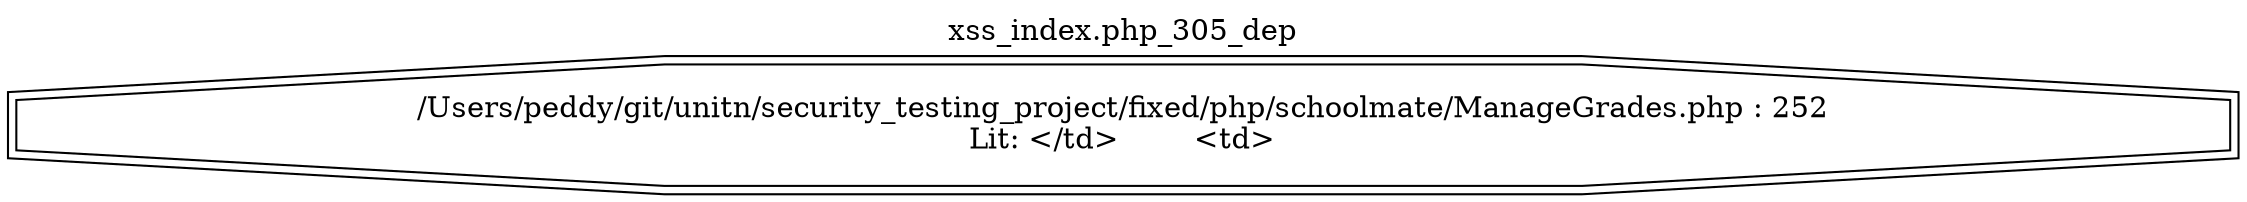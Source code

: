 digraph cfg {
  label="xss_index.php_305_dep";
  labelloc=t;
  n1 [shape=doubleoctagon, label="/Users/peddy/git/unitn/security_testing_project/fixed/php/schoolmate/ManageGrades.php : 252\nLit: </td>	<td>\n"];
}
